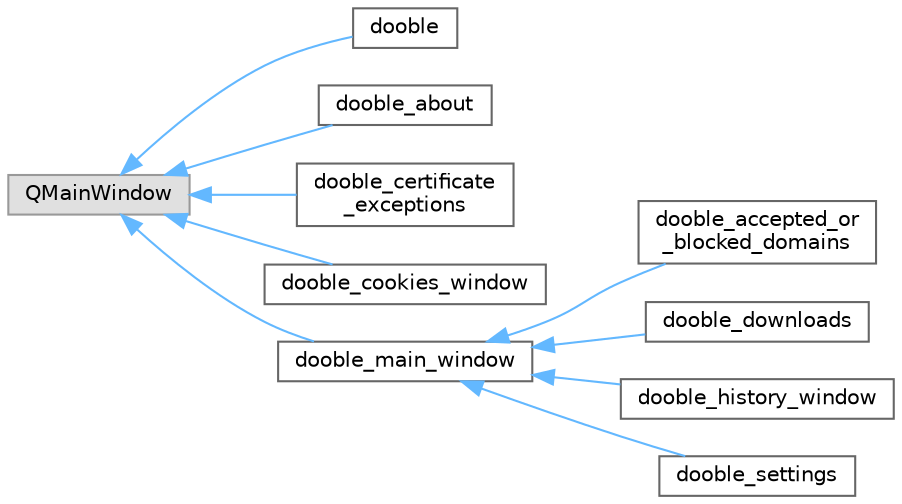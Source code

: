 digraph "Graphical Class Hierarchy"
{
 // LATEX_PDF_SIZE
  bgcolor="transparent";
  edge [fontname=Helvetica,fontsize=10,labelfontname=Helvetica,labelfontsize=10];
  node [fontname=Helvetica,fontsize=10,shape=box,height=0.2,width=0.4];
  rankdir="LR";
  Node0 [id="Node000000",label="QMainWindow",height=0.2,width=0.4,color="grey60", fillcolor="#E0E0E0", style="filled",tooltip=" "];
  Node0 -> Node1 [id="edge16_Node000000_Node000001",dir="back",color="steelblue1",style="solid",tooltip=" "];
  Node1 [id="Node000001",label="dooble",height=0.2,width=0.4,color="grey40", fillcolor="white", style="filled",URL="$classdooble.html",tooltip=" "];
  Node0 -> Node2 [id="edge17_Node000000_Node000002",dir="back",color="steelblue1",style="solid",tooltip=" "];
  Node2 [id="Node000002",label="dooble_about",height=0.2,width=0.4,color="grey40", fillcolor="white", style="filled",URL="$classdooble__about.html",tooltip=" "];
  Node0 -> Node3 [id="edge18_Node000000_Node000003",dir="back",color="steelblue1",style="solid",tooltip=" "];
  Node3 [id="Node000003",label="dooble_certificate\l_exceptions",height=0.2,width=0.4,color="grey40", fillcolor="white", style="filled",URL="$classdooble__certificate__exceptions.html",tooltip=" "];
  Node0 -> Node4 [id="edge19_Node000000_Node000004",dir="back",color="steelblue1",style="solid",tooltip=" "];
  Node4 [id="Node000004",label="dooble_cookies_window",height=0.2,width=0.4,color="grey40", fillcolor="white", style="filled",URL="$classdooble__cookies__window.html",tooltip=" "];
  Node0 -> Node5 [id="edge20_Node000000_Node000005",dir="back",color="steelblue1",style="solid",tooltip=" "];
  Node5 [id="Node000005",label="dooble_main_window",height=0.2,width=0.4,color="grey40", fillcolor="white", style="filled",URL="$classdooble__main__window.html",tooltip=" "];
  Node5 -> Node6 [id="edge21_Node000005_Node000006",dir="back",color="steelblue1",style="solid",tooltip=" "];
  Node6 [id="Node000006",label="dooble_accepted_or\l_blocked_domains",height=0.2,width=0.4,color="grey40", fillcolor="white", style="filled",URL="$classdooble__accepted__or__blocked__domains.html",tooltip=" "];
  Node5 -> Node7 [id="edge22_Node000005_Node000007",dir="back",color="steelblue1",style="solid",tooltip=" "];
  Node7 [id="Node000007",label="dooble_downloads",height=0.2,width=0.4,color="grey40", fillcolor="white", style="filled",URL="$classdooble__downloads.html",tooltip=" "];
  Node5 -> Node8 [id="edge23_Node000005_Node000008",dir="back",color="steelblue1",style="solid",tooltip=" "];
  Node8 [id="Node000008",label="dooble_history_window",height=0.2,width=0.4,color="grey40", fillcolor="white", style="filled",URL="$classdooble__history__window.html",tooltip=" "];
  Node5 -> Node9 [id="edge24_Node000005_Node000009",dir="back",color="steelblue1",style="solid",tooltip=" "];
  Node9 [id="Node000009",label="dooble_settings",height=0.2,width=0.4,color="grey40", fillcolor="white", style="filled",URL="$classdooble__settings.html",tooltip=" "];
}
